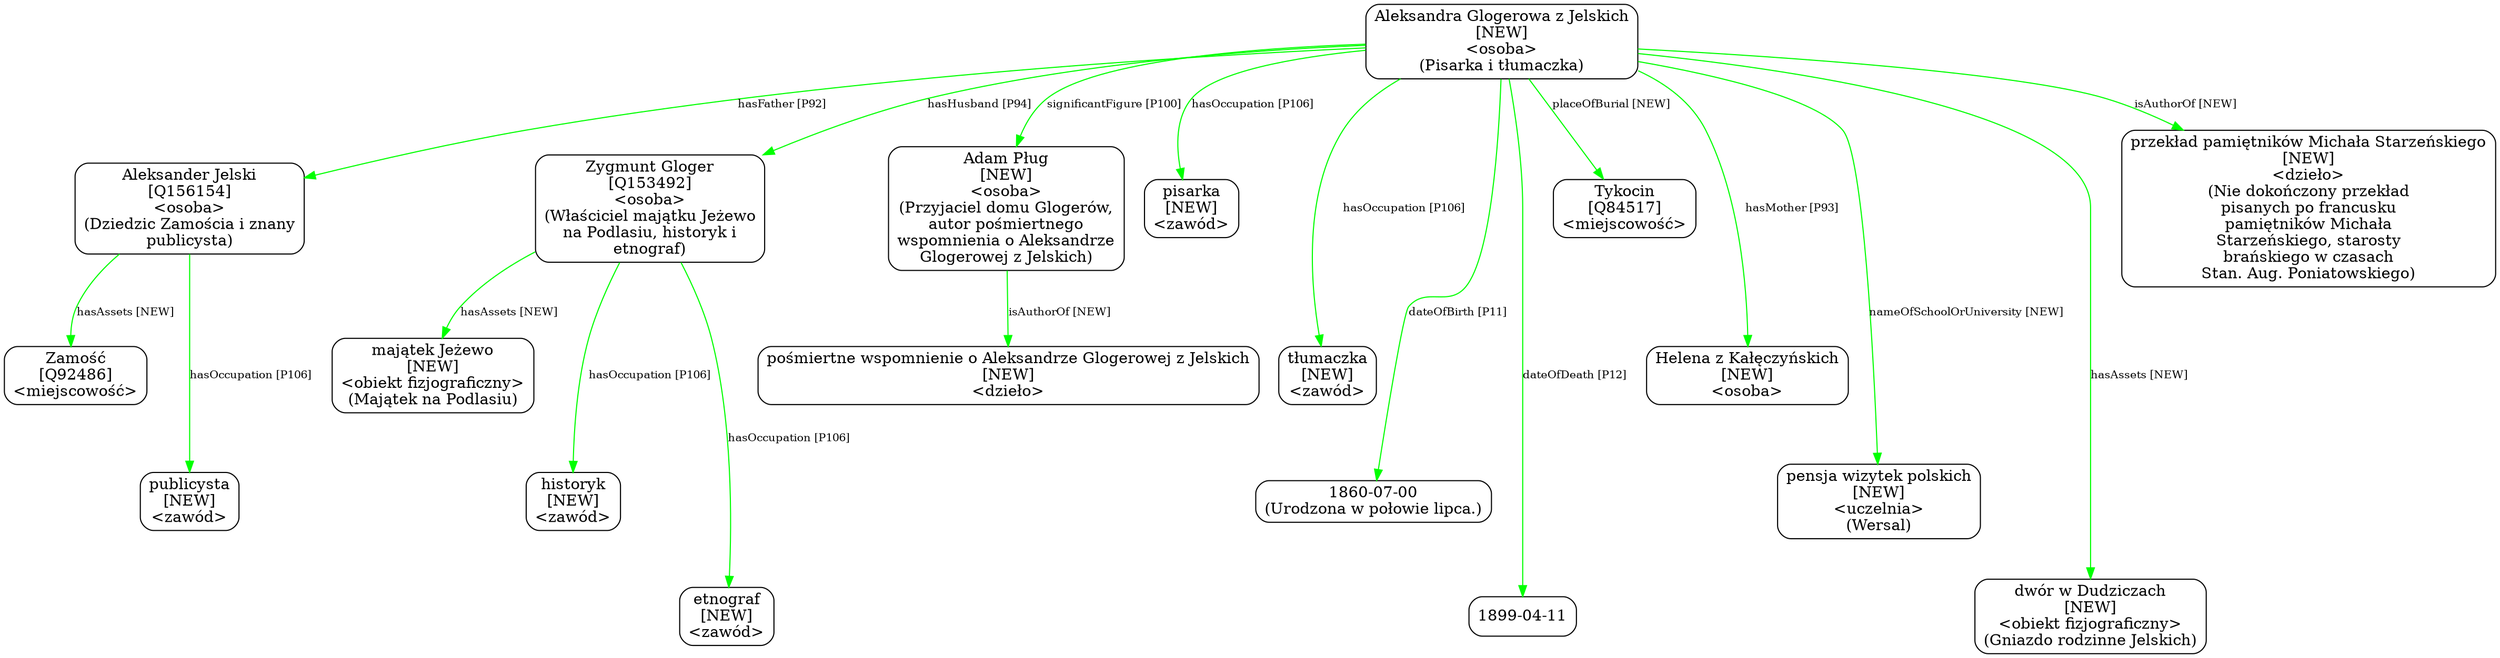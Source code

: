 digraph {
	node [shape=box,
		style=rounded
	];
	edge [fontsize=10];
	"Aleksandra Glogerowa z Jelskich
[NEW]
<osoba>
(Pisarka i tłumaczka)"	[color=black,
		label="Aleksandra Glogerowa z Jelskich
[NEW]
<osoba>
(Pisarka i tłumaczka)"];
	"Aleksander Jelski
[Q156154]
<osoba>
(Dziedzic Zamościa i znany
publicysta)"	[color=black,
		label="Aleksander Jelski
[Q156154]
<osoba>
(Dziedzic Zamościa i znany
publicysta)"];
	"Aleksandra Glogerowa z Jelskich
[NEW]
<osoba>
(Pisarka i tłumaczka)" -> "Aleksander Jelski
[Q156154]
<osoba>
(Dziedzic Zamościa i znany
publicysta)"	[color=green,
		label="hasFather [P92]"];
	"Zygmunt Gloger
[Q153492]
<osoba>
(Właściciel majątku Jeżewo
na Podlasiu, historyk i
etnograf)"	[color=black,
		label="Zygmunt Gloger
[Q153492]
<osoba>
(Właściciel majątku Jeżewo
na Podlasiu, historyk i
etnograf)"];
	"Aleksandra Glogerowa z Jelskich
[NEW]
<osoba>
(Pisarka i tłumaczka)" -> "Zygmunt Gloger
[Q153492]
<osoba>
(Właściciel majątku Jeżewo
na Podlasiu, historyk i
etnograf)"	[color=green,
		label="hasHusband [P94]"];
	"Adam Pług
[NEW]
<osoba>
(Przyjaciel domu Glogerów,
autor pośmiertnego
wspomnienia o Aleksandrze
Glogerowej z Jelskich)"	[color=black,
		label="Adam Pług
[NEW]
<osoba>
(Przyjaciel domu Glogerów,
autor pośmiertnego
wspomnienia o Aleksandrze
Glogerowej z Jelskich)"];
	"Aleksandra Glogerowa z Jelskich
[NEW]
<osoba>
(Pisarka i tłumaczka)" -> "Adam Pług
[NEW]
<osoba>
(Przyjaciel domu Glogerów,
autor pośmiertnego
wspomnienia o Aleksandrze
Glogerowej z Jelskich)"	[color=green,
		label="significantFigure [P100]"];
	"Aleksandra Glogerowa z Jelskich
[NEW]
<osoba>
(Pisarka i tłumaczka)" -> "pisarka
[NEW]
<zawód>"	[color=green,
		label="hasOccupation [P106]",
		minlen=1];
	"Aleksandra Glogerowa z Jelskich
[NEW]
<osoba>
(Pisarka i tłumaczka)" -> "tłumaczka
[NEW]
<zawód>"	[color=green,
		label="hasOccupation [P106]",
		minlen=2];
	"Aleksandra Glogerowa z Jelskich
[NEW]
<osoba>
(Pisarka i tłumaczka)" -> "1860-07-00
(Urodzona w połowie lipca.)"	[color=green,
		label="dateOfBirth [P11]",
		minlen=3];
	"Aleksandra Glogerowa z Jelskich
[NEW]
<osoba>
(Pisarka i tłumaczka)" -> "1899-04-11"	[color=green,
		label="dateOfDeath [P12]",
		minlen=4];
	"Aleksandra Glogerowa z Jelskich
[NEW]
<osoba>
(Pisarka i tłumaczka)" -> "Tykocin
[Q84517]
<miejscowość>"	[color=green,
		label="placeOfBurial [NEW]",
		minlen=1];
	"Aleksandra Glogerowa z Jelskich
[NEW]
<osoba>
(Pisarka i tłumaczka)" -> "Helena z Kałęczyńskich
[NEW]
<osoba>"	[color=green,
		label="hasMother [P93]",
		minlen=2];
	"Aleksandra Glogerowa z Jelskich
[NEW]
<osoba>
(Pisarka i tłumaczka)" -> "pensja wizytek polskich
[NEW]
<uczelnia>
(Wersal)"	[color=green,
		label="nameOfSchoolOrUniversity [NEW]",
		minlen=3];
	"Aleksandra Glogerowa z Jelskich
[NEW]
<osoba>
(Pisarka i tłumaczka)" -> "dwór w Dudziczach
[NEW]
<obiekt fizjograficzny>
(Gniazdo rodzinne Jelskich)"	[color=green,
		label="hasAssets [NEW]",
		minlen=4];
	"Aleksandra Glogerowa z Jelskich
[NEW]
<osoba>
(Pisarka i tłumaczka)" -> "przekład pamiętników Michała Starzeńskiego
[NEW]
<dzieło>
(Nie dokończony przekład
pisanych po francusku
pamiętników Michała
\
Starzeńskiego, starosty
brańskiego w czasach
Stan. Aug. Poniatowskiego)"	[color=green,
		label="isAuthorOf [NEW]",
		minlen=1];
	"Aleksander Jelski
[Q156154]
<osoba>
(Dziedzic Zamościa i znany
publicysta)" -> "Zamość
[Q92486]
<miejscowość>"	[color=green,
		label="hasAssets [NEW]",
		minlen=1];
	"Aleksander Jelski
[Q156154]
<osoba>
(Dziedzic Zamościa i znany
publicysta)" -> "publicysta
[NEW]
<zawód>"	[color=green,
		label="hasOccupation [P106]",
		minlen=2];
	"Zygmunt Gloger
[Q153492]
<osoba>
(Właściciel majątku Jeżewo
na Podlasiu, historyk i
etnograf)" -> "majątek Jeżewo
[NEW]
<obiekt fizjograficzny>
(Majątek na Podlasiu)"	[color=green,
		label="hasAssets [NEW]",
		minlen=1];
	"Zygmunt Gloger
[Q153492]
<osoba>
(Właściciel majątku Jeżewo
na Podlasiu, historyk i
etnograf)" -> "historyk
[NEW]
<zawód>"	[color=green,
		label="hasOccupation [P106]",
		minlen=2];
	"Zygmunt Gloger
[Q153492]
<osoba>
(Właściciel majątku Jeżewo
na Podlasiu, historyk i
etnograf)" -> "etnograf
[NEW]
<zawód>"	[color=green,
		label="hasOccupation [P106]",
		minlen=3];
	"Adam Pług
[NEW]
<osoba>
(Przyjaciel domu Glogerów,
autor pośmiertnego
wspomnienia o Aleksandrze
Glogerowej z Jelskich)" -> "pośmiertne wspomnienie o Aleksandrze Glogerowej z Jelskich
[NEW]
<dzieło>"	[color=green,
		label="isAuthorOf [NEW]",
		minlen=1];
}

